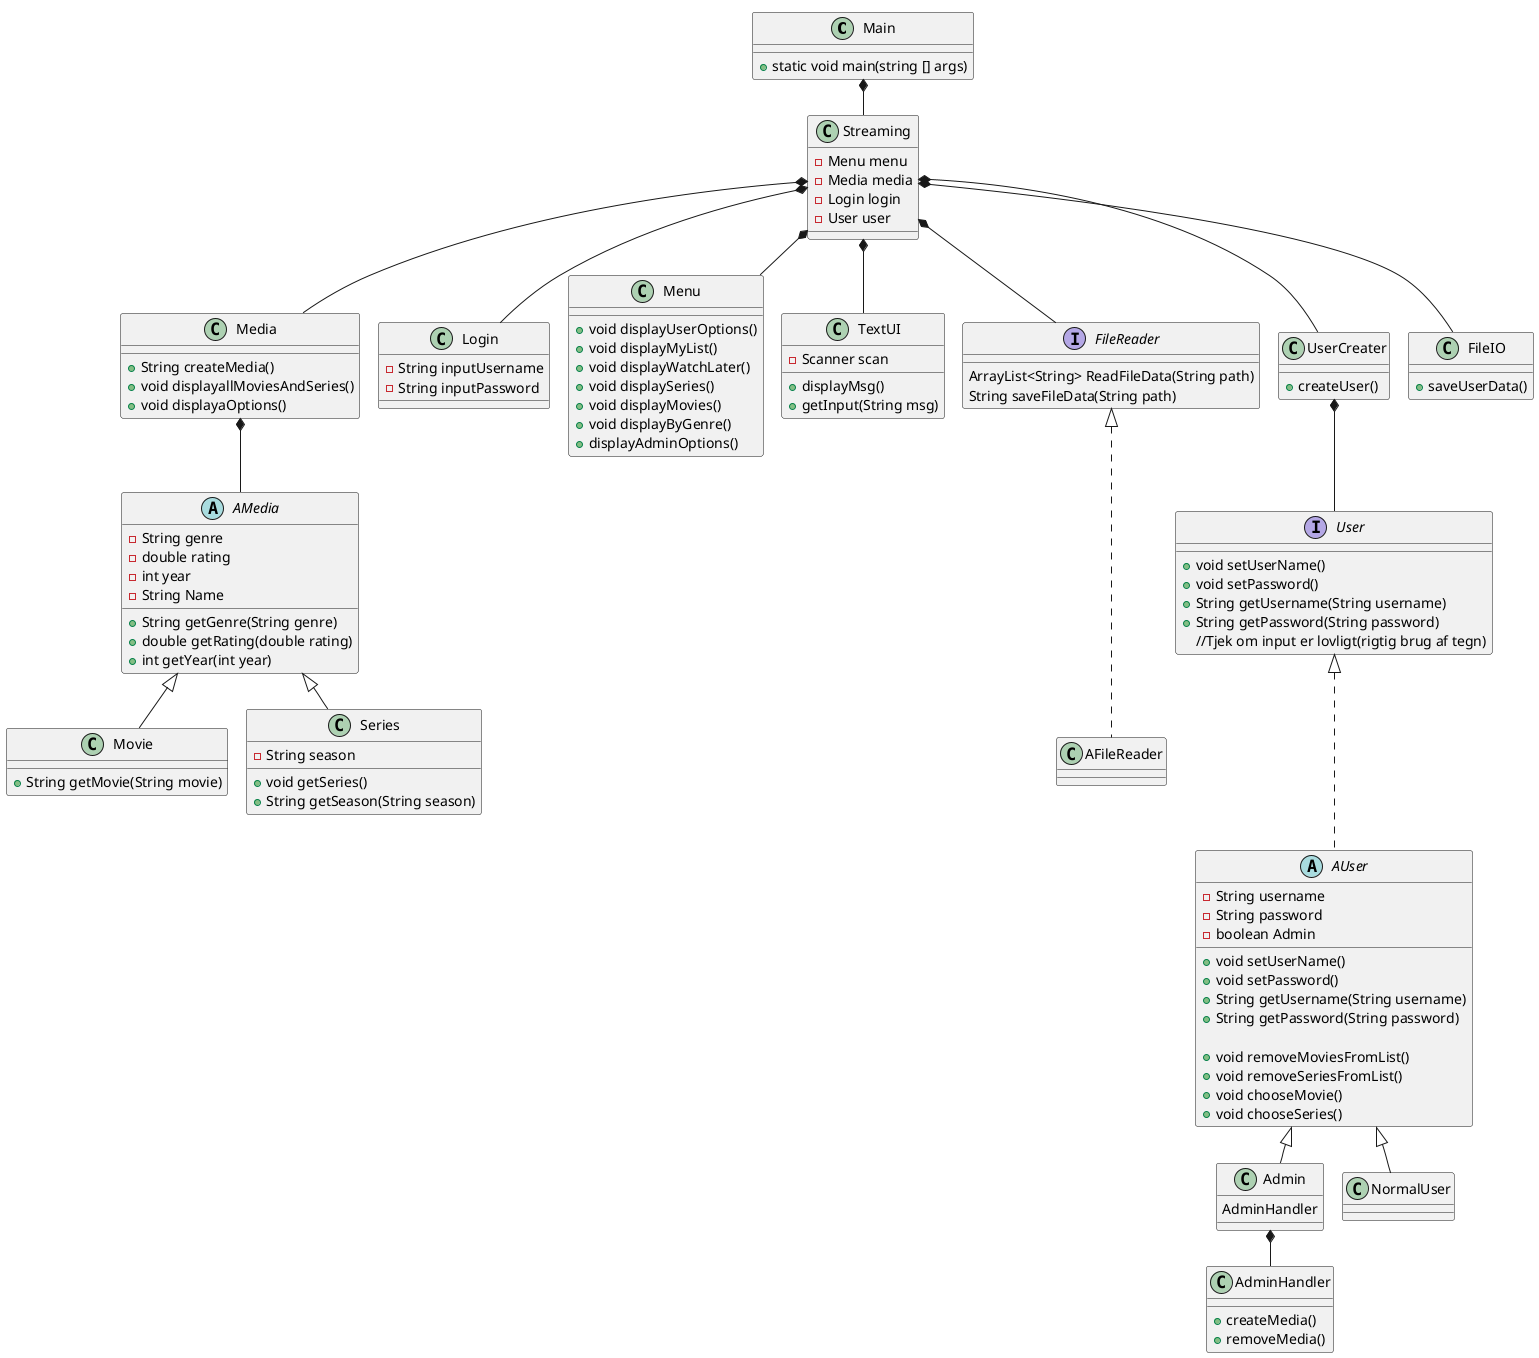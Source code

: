 @startuml
'https://plantuml.com/sequence-diagram
!pragma layout smetana
class Main
class Media
class Movie
class Series
interface User
class Login
class AFileReader
class Menu
class TextUI
abstract AMedia
interface FileReader
class Streaming
abstract AUser
class Admin
class NormalUser

AUser <|-- Admin
AUser <|--NormalUser
User <|-.- AUser
Media *-- AMedia
Main *-- Streaming
Streaming *-- Login
Streaming *-- Menu
Streaming *-- Media
Streaming *-- UserCreater


AMedia <|-- Movie
AMedia <|-- Series


Streaming *-- TextUI
Streaming *-- FileReader
FileReader <|-.- AFileReader
Main : + static void main(string [] args)

class Streaming {
- Menu menu
-Media media
-Login login
-User user


}




Login : -String inputUsername
Login : -String inputPassword

FileReader : ArrayList<String> ReadFileData(String path)
FileReader : String saveFileData(String path)



User : + void setUserName()
User : + void setPassword()

User : + String getUsername(String username)
User : + String getPassword(String password)

User : //Tjek om input er lovligt(rigtig brug af tegn)

UserCreater *-- User
class UserCreater{
+createUser()
}

Streaming *-- FileIO
class FileIO{
+saveUserData()
}



Menu : +void displayUserOptions()


Menu : +void displayMyList()

Menu : +void displayWatchLater()
Menu : +void displaySeries()
Menu : +void displayMovies()
Menu : +void displayByGenre()
Menu : +displayAdminOptions()

TextUI : -Scanner scan
TextUI : + displayMsg()
TextUI : +getInput(String msg)

Media : +String createMedia()
Media : +void displayallMoviesAndSeries()
Media : +void displayaOptions()


AMedia : -String genre
AMedia : -double rating
AMedia : -int year
AMedia : -String Name

Movie : +String getMovie(String movie)

AMedia : +String getGenre(String genre)
AMedia : +double getRating(double rating)
AMedia : +int getYear(int year)


Series : -String season



Series : +void getSeries()
Series : +String getSeason(String season)


abstract AUser{
-String username
-String password
-boolean Admin

+ void setUserName()
+ void setPassword()
+ String getUsername(String username)
+ String getPassword(String password)

+void removeMoviesFromList()
+void removeSeriesFromList()
 +void chooseMovie()
 +void chooseSeries()


}

Admin : AdminHandler

Admin *-- AdminHandler
class AdminHandler{

+createMedia()
+removeMedia()


}







@enduml